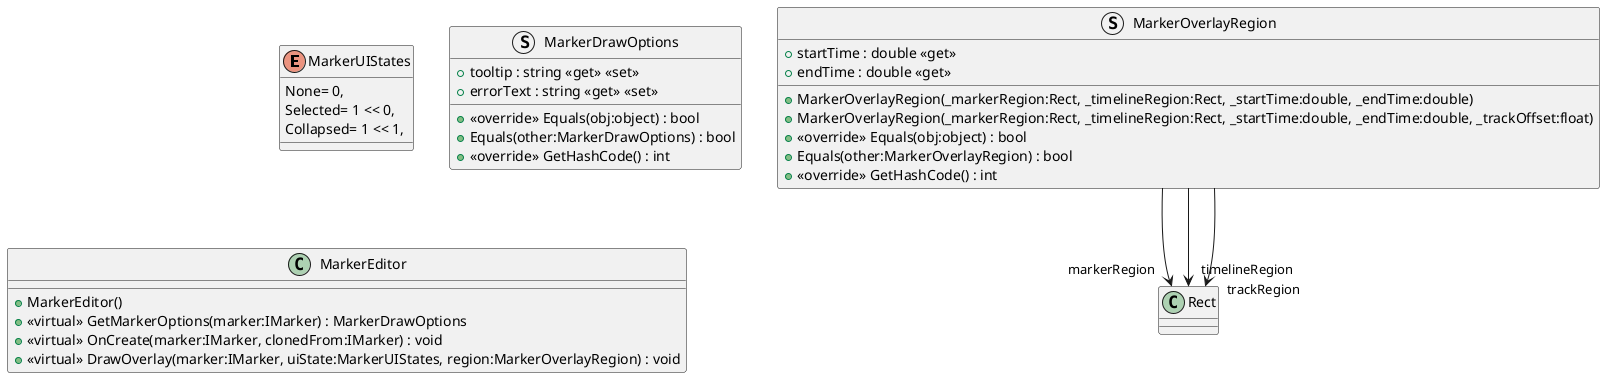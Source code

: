 @startuml
enum MarkerUIStates {
    None= 0,
    Selected= 1 << 0,
    Collapsed= 1 << 1,
}
struct MarkerDrawOptions {
    + tooltip : string <<get>> <<set>>
    + errorText : string <<get>> <<set>>
    + <<override>> Equals(obj:object) : bool
    + Equals(other:MarkerDrawOptions) : bool
    + <<override>> GetHashCode() : int
}
struct MarkerOverlayRegion {
    + startTime : double <<get>>
    + endTime : double <<get>>
    + MarkerOverlayRegion(_markerRegion:Rect, _timelineRegion:Rect, _startTime:double, _endTime:double)
    + MarkerOverlayRegion(_markerRegion:Rect, _timelineRegion:Rect, _startTime:double, _endTime:double, _trackOffset:float)
    + <<override>> Equals(obj:object) : bool
    + Equals(other:MarkerOverlayRegion) : bool
    + <<override>> GetHashCode() : int
}
class MarkerEditor {
    + MarkerEditor()
    + <<virtual>> GetMarkerOptions(marker:IMarker) : MarkerDrawOptions
    + <<virtual>> OnCreate(marker:IMarker, clonedFrom:IMarker) : void
    + <<virtual>> DrawOverlay(marker:IMarker, uiState:MarkerUIStates, region:MarkerOverlayRegion) : void
}
MarkerOverlayRegion --> "markerRegion" Rect
MarkerOverlayRegion --> "timelineRegion" Rect
MarkerOverlayRegion --> "trackRegion" Rect
@enduml
